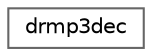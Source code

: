digraph "Graphical Class Hierarchy"
{
 // LATEX_PDF_SIZE
  bgcolor="transparent";
  edge [fontname=Helvetica,fontsize=10,labelfontname=Helvetica,labelfontsize=10];
  node [fontname=Helvetica,fontsize=10,shape=box,height=0.2,width=0.4];
  rankdir="LR";
  Node0 [id="Node000000",label="drmp3dec",height=0.2,width=0.4,color="grey40", fillcolor="white", style="filled",URL="$structdrmp3dec.html",tooltip=" "];
}
